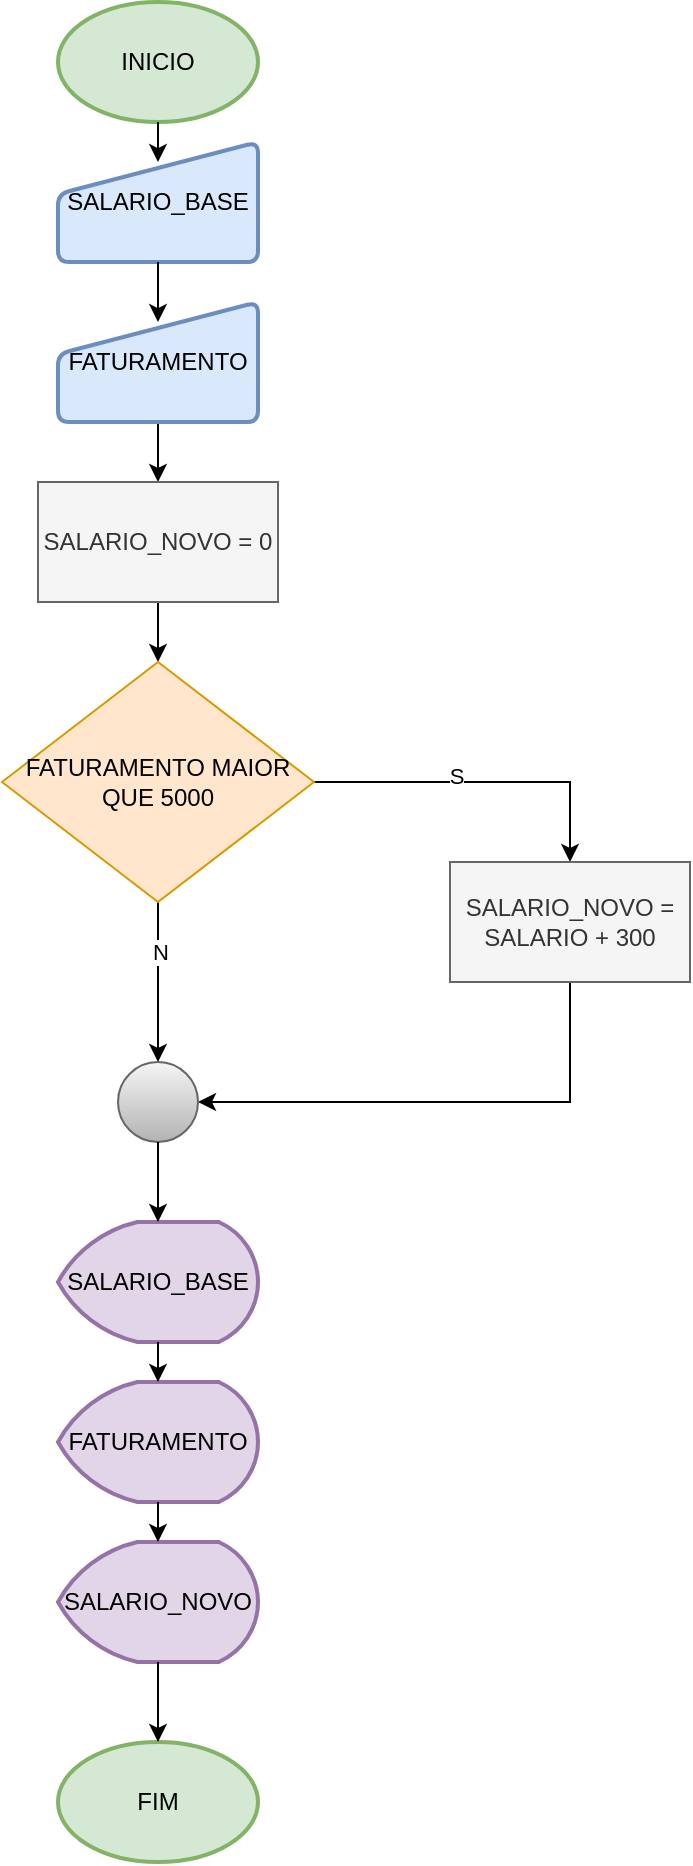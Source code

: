 <mxfile version="26.1.1">
  <diagram name="Página-1" id="apVpj9gGX5sai8kFUjWN">
    <mxGraphModel dx="1750" dy="928" grid="1" gridSize="10" guides="1" tooltips="1" connect="1" arrows="1" fold="1" page="1" pageScale="1" pageWidth="827" pageHeight="1169" math="0" shadow="0">
      <root>
        <mxCell id="0" />
        <mxCell id="1" parent="0" />
        <mxCell id="SM_GJE4LLyI0csKoKRmV-1" value="INICIO" style="strokeWidth=2;html=1;shape=mxgraph.flowchart.start_1;whiteSpace=wrap;fillColor=#d5e8d4;strokeColor=#82b366;" vertex="1" parent="1">
          <mxGeometry x="364" y="10" width="100" height="60" as="geometry" />
        </mxCell>
        <mxCell id="SM_GJE4LLyI0csKoKRmV-2" value="SALARIO_BASE" style="html=1;strokeWidth=2;shape=manualInput;whiteSpace=wrap;rounded=1;size=26;arcSize=11;fillColor=#dae8fc;strokeColor=#6c8ebf;" vertex="1" parent="1">
          <mxGeometry x="364" y="80" width="100" height="60" as="geometry" />
        </mxCell>
        <mxCell id="SM_GJE4LLyI0csKoKRmV-3" style="edgeStyle=orthogonalEdgeStyle;rounded=0;orthogonalLoop=1;jettySize=auto;html=1;exitX=0.5;exitY=1;exitDx=0;exitDy=0;entryX=0.5;entryY=0;entryDx=0;entryDy=0;" edge="1" parent="1" source="SM_GJE4LLyI0csKoKRmV-4" target="SM_GJE4LLyI0csKoKRmV-8">
          <mxGeometry relative="1" as="geometry" />
        </mxCell>
        <mxCell id="SM_GJE4LLyI0csKoKRmV-4" value="FATURAMENTO" style="html=1;strokeWidth=2;shape=manualInput;whiteSpace=wrap;rounded=1;size=26;arcSize=11;fillColor=#dae8fc;strokeColor=#6c8ebf;" vertex="1" parent="1">
          <mxGeometry x="364" y="160" width="100" height="60" as="geometry" />
        </mxCell>
        <mxCell id="SM_GJE4LLyI0csKoKRmV-5" style="edgeStyle=orthogonalEdgeStyle;rounded=0;orthogonalLoop=1;jettySize=auto;html=1;exitX=0.5;exitY=1;exitDx=0;exitDy=0;exitPerimeter=0;entryX=0.5;entryY=0.167;entryDx=0;entryDy=0;entryPerimeter=0;" edge="1" parent="1" source="SM_GJE4LLyI0csKoKRmV-1" target="SM_GJE4LLyI0csKoKRmV-2">
          <mxGeometry relative="1" as="geometry" />
        </mxCell>
        <mxCell id="SM_GJE4LLyI0csKoKRmV-6" style="edgeStyle=orthogonalEdgeStyle;rounded=0;orthogonalLoop=1;jettySize=auto;html=1;exitX=0.5;exitY=1;exitDx=0;exitDy=0;entryX=0.5;entryY=0.167;entryDx=0;entryDy=0;entryPerimeter=0;" edge="1" parent="1" source="SM_GJE4LLyI0csKoKRmV-2" target="SM_GJE4LLyI0csKoKRmV-4">
          <mxGeometry relative="1" as="geometry" />
        </mxCell>
        <mxCell id="SM_GJE4LLyI0csKoKRmV-7" style="edgeStyle=orthogonalEdgeStyle;rounded=0;orthogonalLoop=1;jettySize=auto;html=1;exitX=0.5;exitY=1;exitDx=0;exitDy=0;entryX=0.5;entryY=0;entryDx=0;entryDy=0;" edge="1" parent="1" source="SM_GJE4LLyI0csKoKRmV-8">
          <mxGeometry relative="1" as="geometry">
            <mxPoint x="414" y="340" as="targetPoint" />
          </mxGeometry>
        </mxCell>
        <mxCell id="SM_GJE4LLyI0csKoKRmV-8" value="SALARIO_NOVO = 0" style="rounded=0;whiteSpace=wrap;html=1;fillColor=#f5f5f5;fontColor=#333333;strokeColor=#666666;" vertex="1" parent="1">
          <mxGeometry x="354" y="250" width="120" height="60" as="geometry" />
        </mxCell>
        <mxCell id="SM_GJE4LLyI0csKoKRmV-11" style="edgeStyle=orthogonalEdgeStyle;rounded=0;orthogonalLoop=1;jettySize=auto;html=1;exitX=1;exitY=0.5;exitDx=0;exitDy=0;entryX=0.5;entryY=0;entryDx=0;entryDy=0;" edge="1" parent="1" source="SM_GJE4LLyI0csKoKRmV-9" target="SM_GJE4LLyI0csKoKRmV-10">
          <mxGeometry relative="1" as="geometry" />
        </mxCell>
        <mxCell id="SM_GJE4LLyI0csKoKRmV-12" value="S" style="edgeLabel;html=1;align=center;verticalAlign=middle;resizable=0;points=[];" vertex="1" connectable="0" parent="SM_GJE4LLyI0csKoKRmV-11">
          <mxGeometry x="-0.157" y="3" relative="1" as="geometry">
            <mxPoint as="offset" />
          </mxGeometry>
        </mxCell>
        <mxCell id="SM_GJE4LLyI0csKoKRmV-15" style="edgeStyle=orthogonalEdgeStyle;rounded=0;orthogonalLoop=1;jettySize=auto;html=1;exitX=0.5;exitY=1;exitDx=0;exitDy=0;entryX=0.5;entryY=0;entryDx=0;entryDy=0;" edge="1" parent="1" source="SM_GJE4LLyI0csKoKRmV-9" target="SM_GJE4LLyI0csKoKRmV-13">
          <mxGeometry relative="1" as="geometry" />
        </mxCell>
        <mxCell id="SM_GJE4LLyI0csKoKRmV-16" value="N" style="edgeLabel;html=1;align=center;verticalAlign=middle;resizable=0;points=[];" vertex="1" connectable="0" parent="SM_GJE4LLyI0csKoKRmV-15">
          <mxGeometry x="-0.377" y="1" relative="1" as="geometry">
            <mxPoint as="offset" />
          </mxGeometry>
        </mxCell>
        <mxCell id="SM_GJE4LLyI0csKoKRmV-9" value="FATURAMENTO MAIOR QUE 5000" style="rhombus;whiteSpace=wrap;html=1;fillColor=#ffe6cc;strokeColor=#d79b00;" vertex="1" parent="1">
          <mxGeometry x="336" y="340" width="156" height="120" as="geometry" />
        </mxCell>
        <mxCell id="SM_GJE4LLyI0csKoKRmV-14" style="edgeStyle=orthogonalEdgeStyle;rounded=0;orthogonalLoop=1;jettySize=auto;html=1;exitX=0.5;exitY=1;exitDx=0;exitDy=0;entryX=1;entryY=0.5;entryDx=0;entryDy=0;" edge="1" parent="1" source="SM_GJE4LLyI0csKoKRmV-10" target="SM_GJE4LLyI0csKoKRmV-13">
          <mxGeometry relative="1" as="geometry" />
        </mxCell>
        <mxCell id="SM_GJE4LLyI0csKoKRmV-10" value="SALARIO_NOVO = SALARIO + 300" style="rounded=0;whiteSpace=wrap;html=1;fillColor=#f5f5f5;fontColor=#333333;strokeColor=#666666;" vertex="1" parent="1">
          <mxGeometry x="560" y="440" width="120" height="60" as="geometry" />
        </mxCell>
        <mxCell id="SM_GJE4LLyI0csKoKRmV-13" value="" style="ellipse;whiteSpace=wrap;html=1;aspect=fixed;fillColor=#f5f5f5;gradientColor=#b3b3b3;strokeColor=#666666;" vertex="1" parent="1">
          <mxGeometry x="394" y="540" width="40" height="40" as="geometry" />
        </mxCell>
        <mxCell id="SM_GJE4LLyI0csKoKRmV-17" value="SALARIO_BASE" style="strokeWidth=2;html=1;shape=mxgraph.flowchart.display;whiteSpace=wrap;fillColor=#e1d5e7;strokeColor=#9673a6;" vertex="1" parent="1">
          <mxGeometry x="364" y="620" width="100" height="60" as="geometry" />
        </mxCell>
        <mxCell id="SM_GJE4LLyI0csKoKRmV-18" style="edgeStyle=orthogonalEdgeStyle;rounded=0;orthogonalLoop=1;jettySize=auto;html=1;exitX=0.5;exitY=1;exitDx=0;exitDy=0;entryX=0.5;entryY=0;entryDx=0;entryDy=0;entryPerimeter=0;" edge="1" parent="1" source="SM_GJE4LLyI0csKoKRmV-13" target="SM_GJE4LLyI0csKoKRmV-17">
          <mxGeometry relative="1" as="geometry" />
        </mxCell>
        <mxCell id="SM_GJE4LLyI0csKoKRmV-19" value="SALARIO_NOVO" style="strokeWidth=2;html=1;shape=mxgraph.flowchart.display;whiteSpace=wrap;fillColor=#e1d5e7;strokeColor=#9673a6;" vertex="1" parent="1">
          <mxGeometry x="364" y="780" width="100" height="60" as="geometry" />
        </mxCell>
        <mxCell id="SM_GJE4LLyI0csKoKRmV-20" value="FATURAMENTO" style="strokeWidth=2;html=1;shape=mxgraph.flowchart.display;whiteSpace=wrap;fillColor=#e1d5e7;strokeColor=#9673a6;" vertex="1" parent="1">
          <mxGeometry x="364" y="700" width="100" height="60" as="geometry" />
        </mxCell>
        <mxCell id="SM_GJE4LLyI0csKoKRmV-21" style="edgeStyle=orthogonalEdgeStyle;rounded=0;orthogonalLoop=1;jettySize=auto;html=1;exitX=0.5;exitY=1;exitDx=0;exitDy=0;exitPerimeter=0;entryX=0.5;entryY=0;entryDx=0;entryDy=0;entryPerimeter=0;" edge="1" parent="1" source="SM_GJE4LLyI0csKoKRmV-17" target="SM_GJE4LLyI0csKoKRmV-20">
          <mxGeometry relative="1" as="geometry" />
        </mxCell>
        <mxCell id="SM_GJE4LLyI0csKoKRmV-22" style="edgeStyle=orthogonalEdgeStyle;rounded=0;orthogonalLoop=1;jettySize=auto;html=1;exitX=0.5;exitY=1;exitDx=0;exitDy=0;exitPerimeter=0;entryX=0.5;entryY=0;entryDx=0;entryDy=0;entryPerimeter=0;" edge="1" parent="1" source="SM_GJE4LLyI0csKoKRmV-20" target="SM_GJE4LLyI0csKoKRmV-19">
          <mxGeometry relative="1" as="geometry" />
        </mxCell>
        <mxCell id="SM_GJE4LLyI0csKoKRmV-23" value="FIM" style="strokeWidth=2;html=1;shape=mxgraph.flowchart.start_1;whiteSpace=wrap;fillColor=#d5e8d4;strokeColor=#82b366;" vertex="1" parent="1">
          <mxGeometry x="364" y="880" width="100" height="60" as="geometry" />
        </mxCell>
        <mxCell id="SM_GJE4LLyI0csKoKRmV-24" style="edgeStyle=orthogonalEdgeStyle;rounded=0;orthogonalLoop=1;jettySize=auto;html=1;exitX=0.5;exitY=1;exitDx=0;exitDy=0;exitPerimeter=0;entryX=0.5;entryY=0;entryDx=0;entryDy=0;entryPerimeter=0;" edge="1" parent="1" source="SM_GJE4LLyI0csKoKRmV-19" target="SM_GJE4LLyI0csKoKRmV-23">
          <mxGeometry relative="1" as="geometry" />
        </mxCell>
      </root>
    </mxGraphModel>
  </diagram>
</mxfile>
